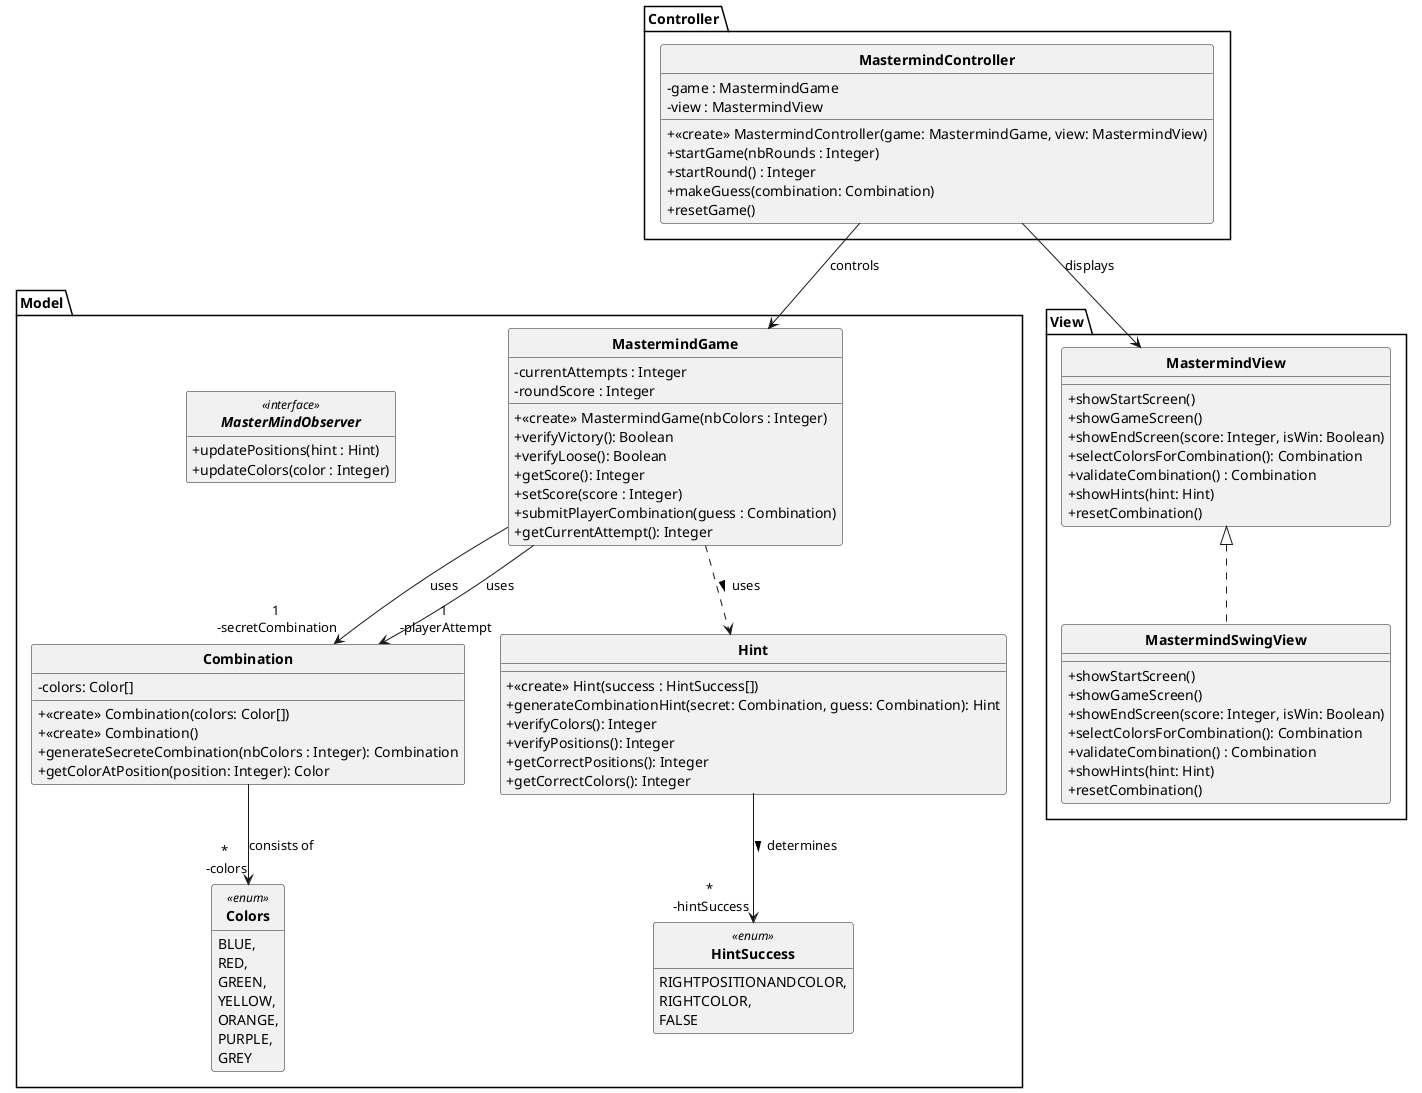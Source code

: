  @startuml
skinparam style strictuml
skinparam classAttributeIconSize 0
skinparam classFontStyle Bold
hide enum methods
hide interface attributes

package Model {

    class MastermindGame {
        - currentAttempts : Integer
        - roundScore : Integer
        + <<create>> MastermindGame(nbColors : Integer)
        + verifyVictory(): Boolean
        + verifyLoose(): Boolean
        + getScore(): Integer
        + setScore(score : Integer)
        + submitPlayerCombination(guess : Combination)
        + getCurrentAttempt(): Integer
    }

    class Combination {
        - colors: Color[]
        + <<create>> Combination(colors: Color[])
        + <<create>> Combination()
        + generateSecreteCombination(nbColors : Integer): Combination
        + getColorAtPosition(position: Integer): Color
    }

    class Hint {
        + <<create>> Hint(success : HintSuccess[])
        + generateCombinationHint(secret: Combination, guess: Combination): Hint
        + verifyColors(): Integer
        + verifyPositions(): Integer
        + getCorrectPositions(): Integer
        + getCorrectColors(): Integer
    }

    enum Colors <<enum>> {
        BLUE,
        RED,
        GREEN,
        YELLOW,
        ORANGE,
        PURPLE,
        GREY
    }

    enum HintSuccess <<enum>> {
        RIGHTPOSITIONANDCOLOR,
        RIGHTCOLOR,
        FALSE
    }

    interface MasterMindObserver <<interface>> {
        + updatePositions(hint : Hint)
        + updateColors(color : Integer)
    }

}

package View {

    class MastermindView {
        + showStartScreen()
        + showGameScreen()
        + showEndScreen(score: Integer, isWin: Boolean)
        + selectColorsForCombination(): Combination
        + validateCombination() : Combination
        + showHints(hint: Hint)
        + resetCombination()
    }

    class MastermindSwingView implements MastermindView {
        + showStartScreen()
        + showGameScreen()
        + showEndScreen(score: Integer, isWin: Boolean)
        + selectColorsForCombination(): Combination
        + validateCombination() : Combination
        + showHints(hint: Hint)
        + resetCombination()
    }

}

package Controller {

    class MastermindController {
        - game : MastermindGame
        - view : MastermindView
        + <<create>> MastermindController(game: MastermindGame, view: MastermindView)
        + startGame(nbRounds : Integer)
        + startRound() : Integer
        + makeGuess(combination: Combination)
        + resetGame()
    }

}

MastermindGame --> "1\n -secretCombination" Combination : uses
MastermindGame --> "1\n -playerAttempt" Combination : uses
MastermindController --> MastermindGame : controls
MastermindController --> MastermindView : displays
Combination --> "*\n -colors" Colors : consists of
Hint --> "*\n -hintSuccess" HintSuccess : determines >
MastermindGame ..> Hint : uses >
@enduml
